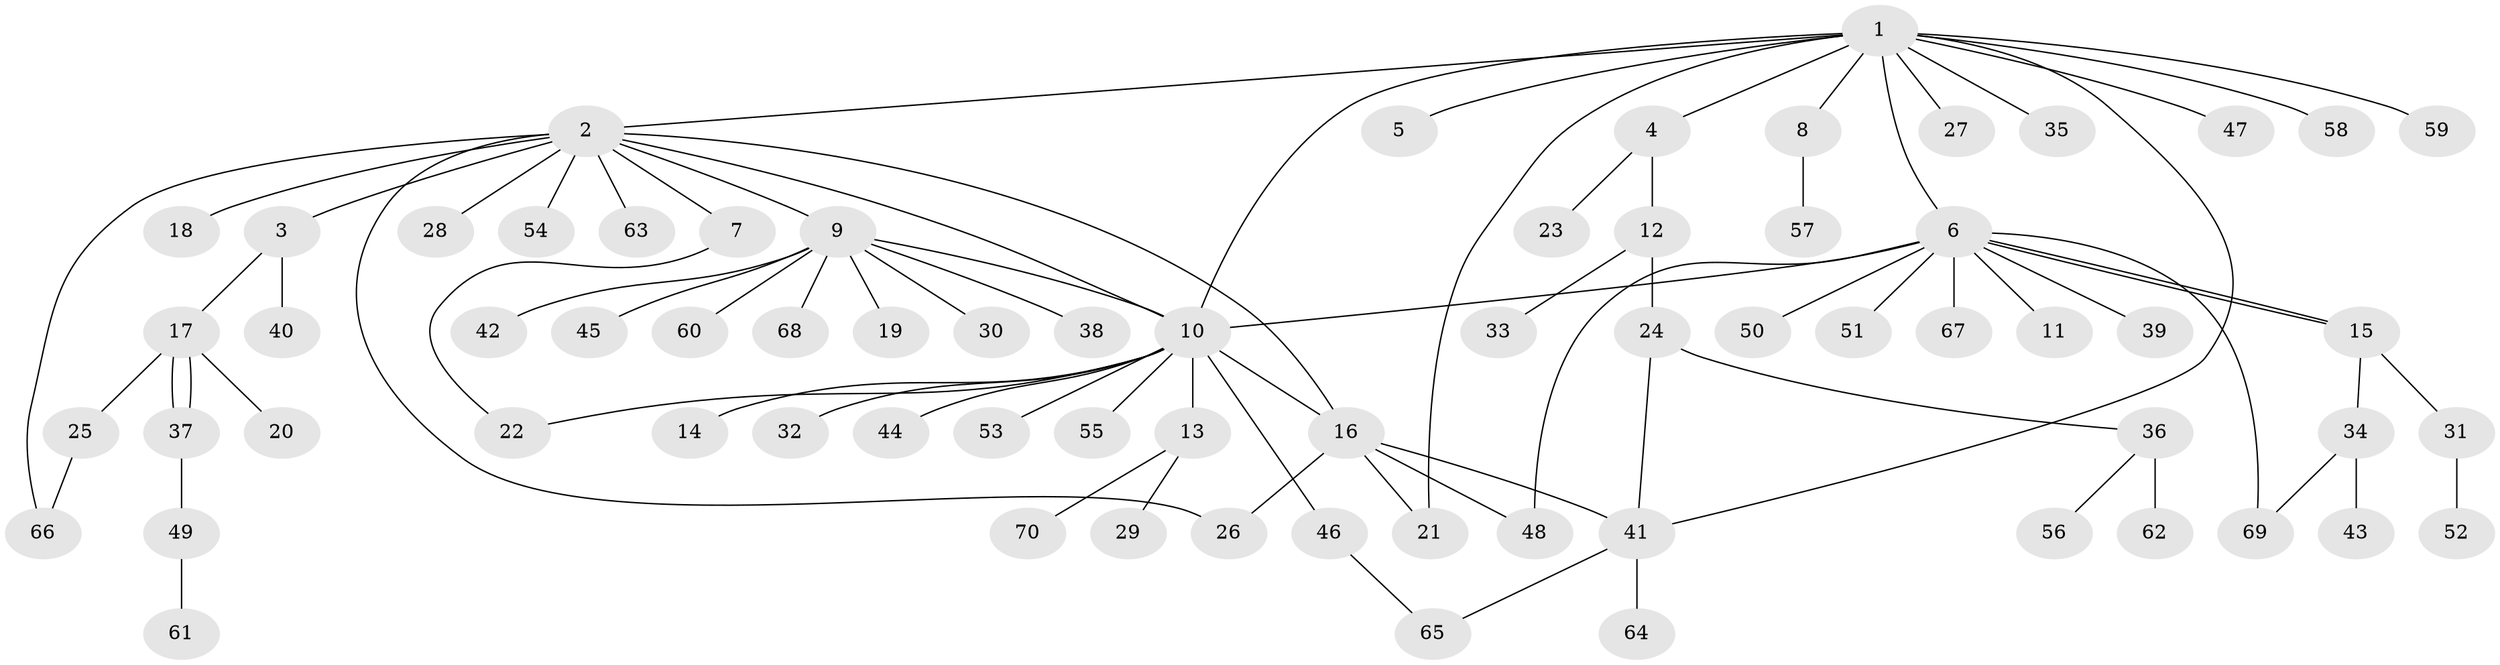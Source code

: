 // Generated by graph-tools (version 1.1) at 2025/11/02/27/25 16:11:13]
// undirected, 70 vertices, 84 edges
graph export_dot {
graph [start="1"]
  node [color=gray90,style=filled];
  1;
  2;
  3;
  4;
  5;
  6;
  7;
  8;
  9;
  10;
  11;
  12;
  13;
  14;
  15;
  16;
  17;
  18;
  19;
  20;
  21;
  22;
  23;
  24;
  25;
  26;
  27;
  28;
  29;
  30;
  31;
  32;
  33;
  34;
  35;
  36;
  37;
  38;
  39;
  40;
  41;
  42;
  43;
  44;
  45;
  46;
  47;
  48;
  49;
  50;
  51;
  52;
  53;
  54;
  55;
  56;
  57;
  58;
  59;
  60;
  61;
  62;
  63;
  64;
  65;
  66;
  67;
  68;
  69;
  70;
  1 -- 2;
  1 -- 4;
  1 -- 5;
  1 -- 6;
  1 -- 8;
  1 -- 10;
  1 -- 21;
  1 -- 27;
  1 -- 35;
  1 -- 41;
  1 -- 47;
  1 -- 58;
  1 -- 59;
  2 -- 3;
  2 -- 7;
  2 -- 9;
  2 -- 10;
  2 -- 16;
  2 -- 18;
  2 -- 26;
  2 -- 28;
  2 -- 54;
  2 -- 63;
  2 -- 66;
  3 -- 17;
  3 -- 40;
  4 -- 12;
  4 -- 23;
  6 -- 10;
  6 -- 11;
  6 -- 15;
  6 -- 15;
  6 -- 39;
  6 -- 48;
  6 -- 50;
  6 -- 51;
  6 -- 67;
  6 -- 69;
  7 -- 22;
  8 -- 57;
  9 -- 10;
  9 -- 19;
  9 -- 30;
  9 -- 38;
  9 -- 42;
  9 -- 45;
  9 -- 60;
  9 -- 68;
  10 -- 13;
  10 -- 14;
  10 -- 16;
  10 -- 22;
  10 -- 32;
  10 -- 44;
  10 -- 46;
  10 -- 53;
  10 -- 55;
  12 -- 24;
  12 -- 33;
  13 -- 29;
  13 -- 70;
  15 -- 31;
  15 -- 34;
  16 -- 21;
  16 -- 26;
  16 -- 41;
  16 -- 48;
  17 -- 20;
  17 -- 25;
  17 -- 37;
  17 -- 37;
  24 -- 36;
  24 -- 41;
  25 -- 66;
  31 -- 52;
  34 -- 43;
  34 -- 69;
  36 -- 56;
  36 -- 62;
  37 -- 49;
  41 -- 64;
  41 -- 65;
  46 -- 65;
  49 -- 61;
}

